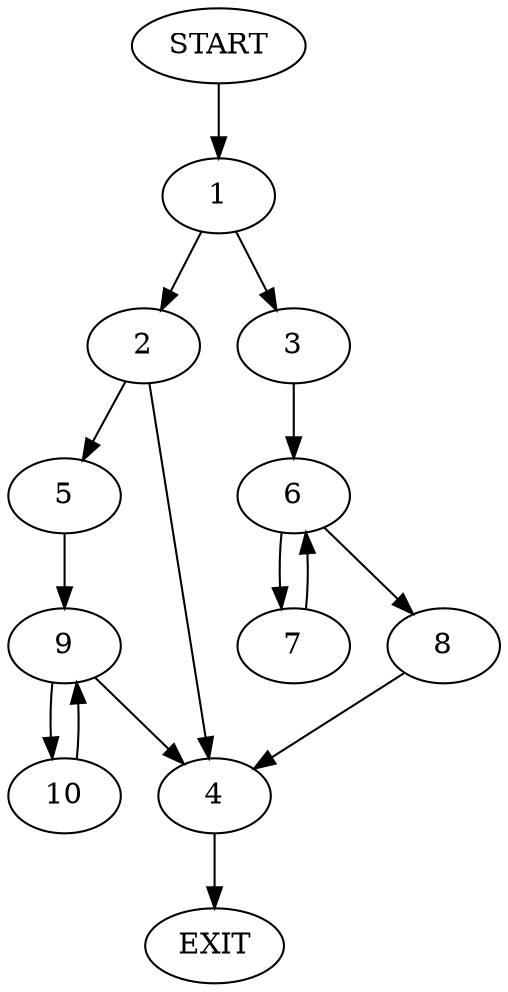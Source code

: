 digraph {
0 [label="START"]
11 [label="EXIT"]
0 -> 1
1 -> 2
1 -> 3
2 -> 4
2 -> 5
3 -> 6
6 -> 7
6 -> 8
7 -> 6
8 -> 4
4 -> 11
5 -> 9
9 -> 4
9 -> 10
10 -> 9
}
